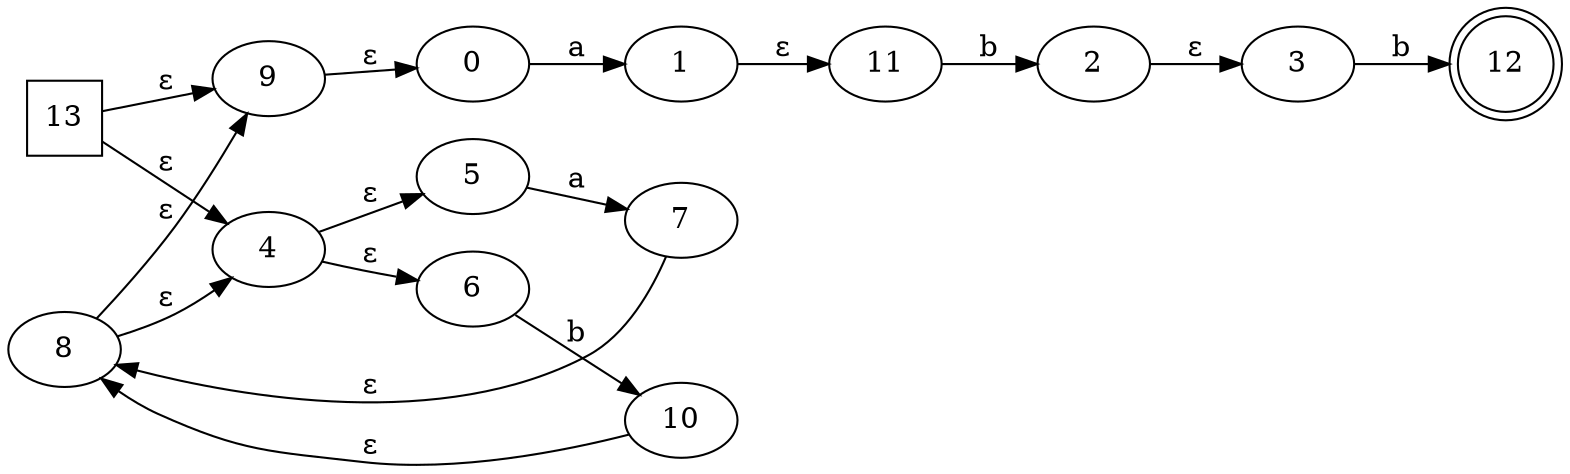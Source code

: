 digraph G {
	rankdir=LR;
	0->1[ label=a ];
	2->3[ label=ɛ ];
	4->5[ label=ɛ ];
	4->6[ label=ɛ ];
	7->8[ label=ɛ ];
	8->9[ label=ɛ ];
	8->4[ label=ɛ ];
	10->8[ label=ɛ ];
	11->2[ label=b ];
	3->12[ label=b ];
	6->10[ label=b ];
	1->11[ label=ɛ ];
	9->0[ label=ɛ ];
	13->4[ label=ɛ ];
	13->9[ label=ɛ ];
	5->7[ label=a ];
	0;
	1;
	10;
	11;
	12 [ shape=doublecircle ];
	13 [ shape=square ];
	2;
	3;
	4;
	5;
	6;
	7;
	8;
	9;

}

